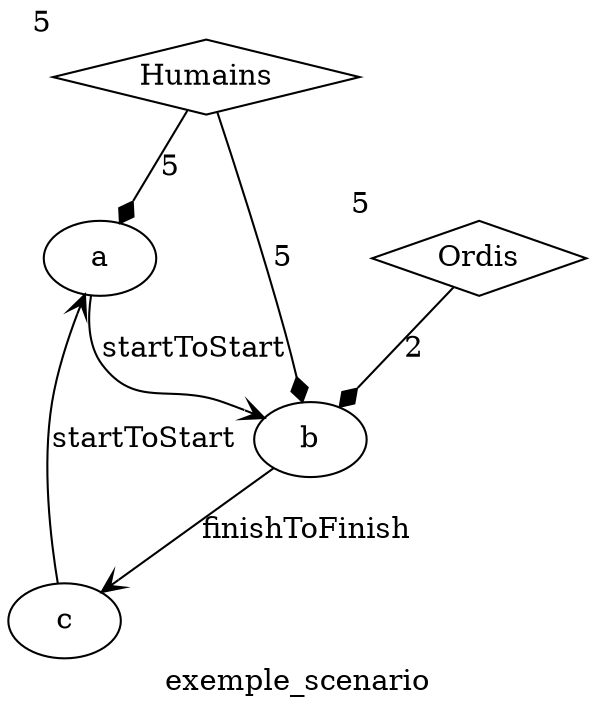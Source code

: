 
digraph exemple_scenario {
label=exemple_scenario


Humains [shape=diamond] [xlabel=5];
Ordis [shape=diamond] [xlabel=5];

				Humains -> a [arrowhead=diamond label=5];

				Humains -> b [arrowhead=diamond label=5];

				Ordis -> b [arrowhead=diamond label=2];

				a -> b [arrowhead=vee label=startToStart];

				b -> c [arrowhead=vee label=finishToFinish];

				c -> a [arrowhead=vee label=startToStart];

	  


}

